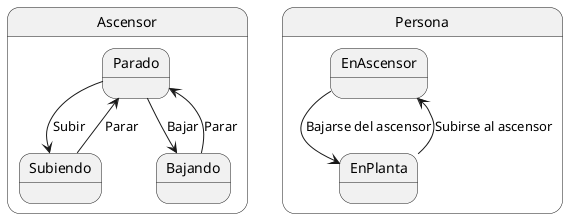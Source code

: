 @startuml diagramaDeEstados

State Ascensor{
    State Parado
    State Subiendo
    State Bajando

    Parado --> Subiendo : Subir
    Parado --> Bajando : Bajar
    Subiendo --> Parado : Parar
    Bajando --> Parado : Parar
}

State Persona {
    State EnAscensor
    State EnPlanta

    EnAscensor --> EnPlanta : Bajarse del ascensor
    EnPlanta --> EnAscensor : Subirse al ascensor

}

@enduml